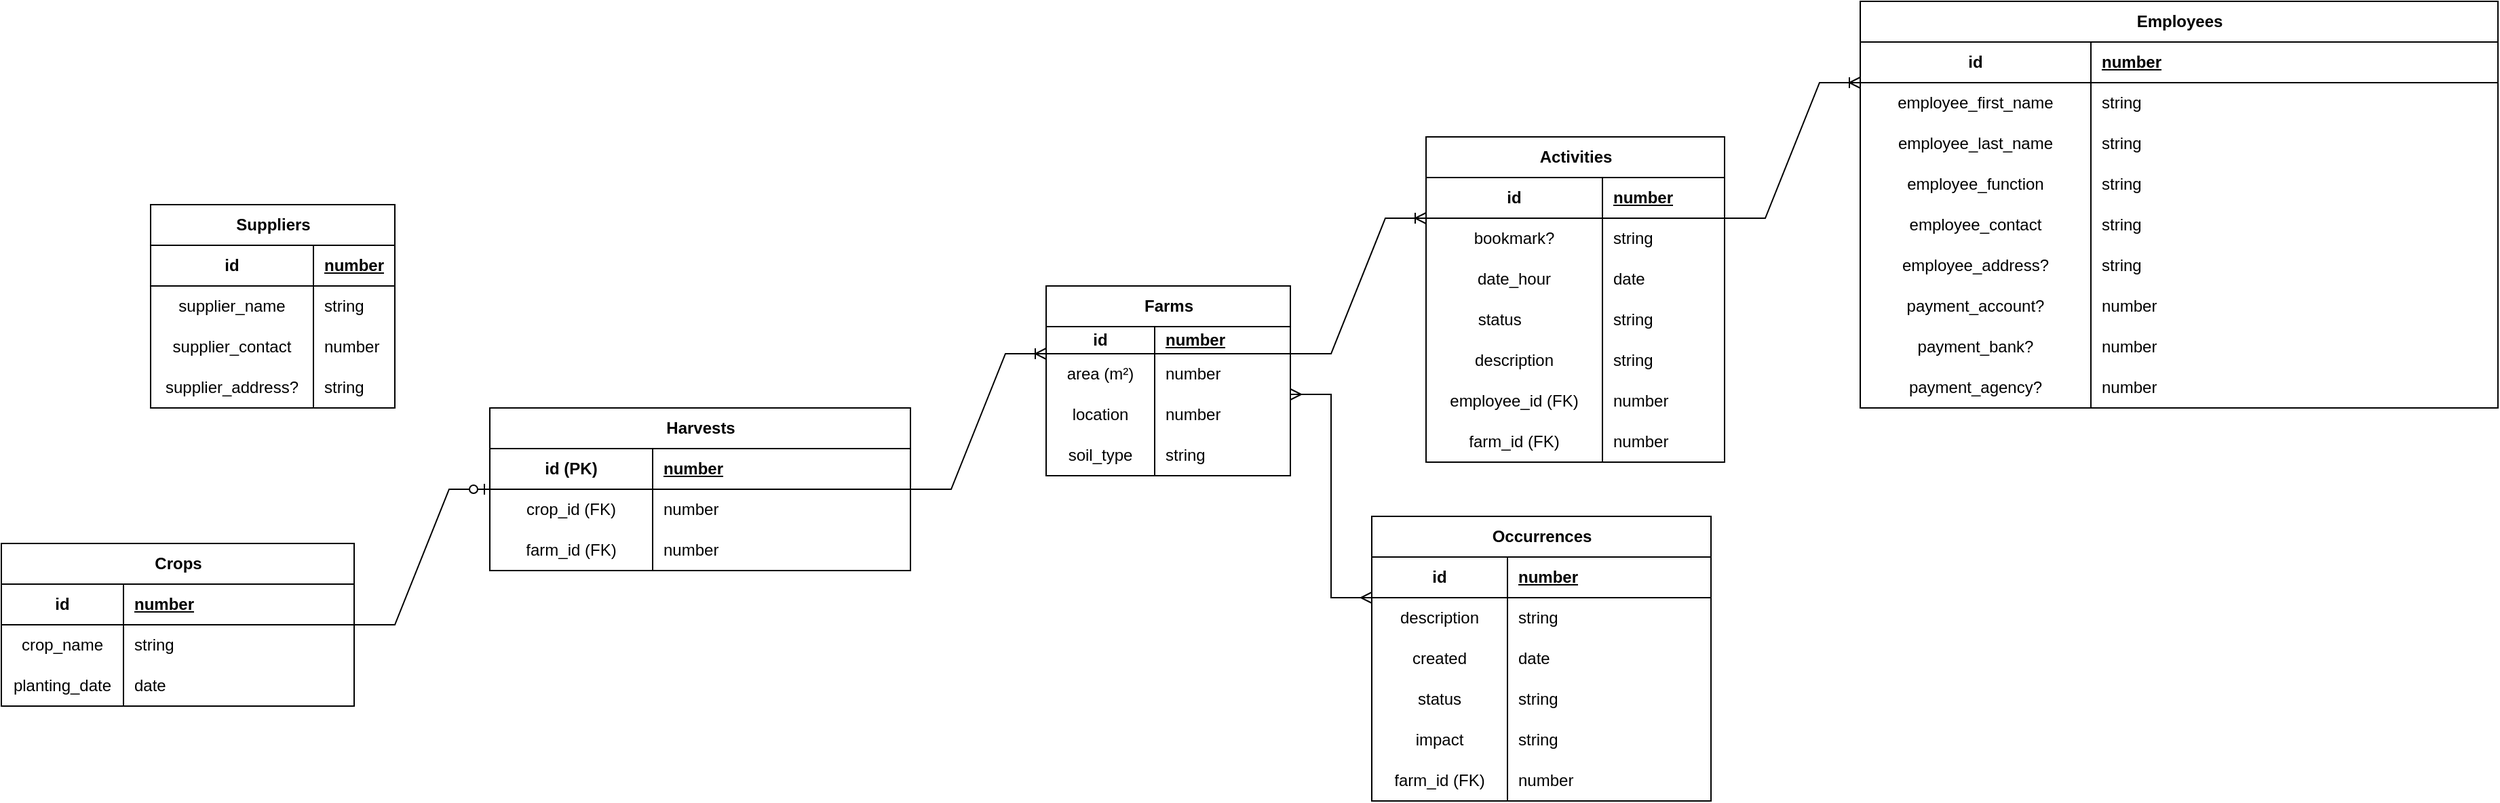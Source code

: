 <mxfile version="22.1.3" type="device">
  <diagram name="Página-1" id="NnXzGEDZSLZerfwVewJY">
    <mxGraphModel dx="1141" dy="2000" grid="1" gridSize="10" guides="1" tooltips="1" connect="1" arrows="1" fold="1" page="1" pageScale="1" pageWidth="827" pageHeight="1169" math="0" shadow="0">
      <root>
        <mxCell id="0" />
        <mxCell id="1" parent="0" />
        <mxCell id="rQo1NSwSAx1G1rKH54jC-1" value="Crops" style="shape=table;startSize=30;container=1;collapsible=1;childLayout=tableLayout;fixedRows=1;rowLines=0;fontStyle=1;align=center;resizeLast=1;html=1;" vertex="1" parent="1">
          <mxGeometry x="30" y="320" width="260" height="120" as="geometry" />
        </mxCell>
        <mxCell id="rQo1NSwSAx1G1rKH54jC-2" value="" style="shape=tableRow;horizontal=0;startSize=0;swimlaneHead=0;swimlaneBody=0;fillColor=none;collapsible=0;dropTarget=0;points=[[0,0.5],[1,0.5]];portConstraint=eastwest;top=0;left=0;right=0;bottom=1;" vertex="1" parent="rQo1NSwSAx1G1rKH54jC-1">
          <mxGeometry y="30" width="260" height="30" as="geometry" />
        </mxCell>
        <mxCell id="rQo1NSwSAx1G1rKH54jC-3" value="id" style="shape=partialRectangle;connectable=0;fillColor=none;top=0;left=0;bottom=0;right=0;fontStyle=1;overflow=hidden;whiteSpace=wrap;html=1;" vertex="1" parent="rQo1NSwSAx1G1rKH54jC-2">
          <mxGeometry width="90" height="30" as="geometry">
            <mxRectangle width="90" height="30" as="alternateBounds" />
          </mxGeometry>
        </mxCell>
        <mxCell id="rQo1NSwSAx1G1rKH54jC-4" value="number" style="shape=partialRectangle;connectable=0;fillColor=none;top=0;left=0;bottom=0;right=0;align=left;spacingLeft=6;fontStyle=5;overflow=hidden;whiteSpace=wrap;html=1;" vertex="1" parent="rQo1NSwSAx1G1rKH54jC-2">
          <mxGeometry x="90" width="170" height="30" as="geometry">
            <mxRectangle width="170" height="30" as="alternateBounds" />
          </mxGeometry>
        </mxCell>
        <mxCell id="rQo1NSwSAx1G1rKH54jC-5" value="" style="shape=tableRow;horizontal=0;startSize=0;swimlaneHead=0;swimlaneBody=0;fillColor=none;collapsible=0;dropTarget=0;points=[[0,0.5],[1,0.5]];portConstraint=eastwest;top=0;left=0;right=0;bottom=0;" vertex="1" parent="rQo1NSwSAx1G1rKH54jC-1">
          <mxGeometry y="60" width="260" height="30" as="geometry" />
        </mxCell>
        <mxCell id="rQo1NSwSAx1G1rKH54jC-6" value="crop_name" style="shape=partialRectangle;connectable=0;fillColor=none;top=0;left=0;bottom=0;right=0;editable=1;overflow=hidden;whiteSpace=wrap;html=1;" vertex="1" parent="rQo1NSwSAx1G1rKH54jC-5">
          <mxGeometry width="90" height="30" as="geometry">
            <mxRectangle width="90" height="30" as="alternateBounds" />
          </mxGeometry>
        </mxCell>
        <mxCell id="rQo1NSwSAx1G1rKH54jC-7" value="string" style="shape=partialRectangle;connectable=0;fillColor=none;top=0;left=0;bottom=0;right=0;align=left;spacingLeft=6;overflow=hidden;whiteSpace=wrap;html=1;" vertex="1" parent="rQo1NSwSAx1G1rKH54jC-5">
          <mxGeometry x="90" width="170" height="30" as="geometry">
            <mxRectangle width="170" height="30" as="alternateBounds" />
          </mxGeometry>
        </mxCell>
        <mxCell id="rQo1NSwSAx1G1rKH54jC-8" value="" style="shape=tableRow;horizontal=0;startSize=0;swimlaneHead=0;swimlaneBody=0;fillColor=none;collapsible=0;dropTarget=0;points=[[0,0.5],[1,0.5]];portConstraint=eastwest;top=0;left=0;right=0;bottom=0;" vertex="1" parent="rQo1NSwSAx1G1rKH54jC-1">
          <mxGeometry y="90" width="260" height="30" as="geometry" />
        </mxCell>
        <mxCell id="rQo1NSwSAx1G1rKH54jC-9" value="planting_date" style="shape=partialRectangle;connectable=0;fillColor=none;top=0;left=0;bottom=0;right=0;editable=1;overflow=hidden;whiteSpace=wrap;html=1;" vertex="1" parent="rQo1NSwSAx1G1rKH54jC-8">
          <mxGeometry width="90" height="30" as="geometry">
            <mxRectangle width="90" height="30" as="alternateBounds" />
          </mxGeometry>
        </mxCell>
        <mxCell id="rQo1NSwSAx1G1rKH54jC-10" value="date" style="shape=partialRectangle;connectable=0;fillColor=none;top=0;left=0;bottom=0;right=0;align=left;spacingLeft=6;overflow=hidden;whiteSpace=wrap;html=1;" vertex="1" parent="rQo1NSwSAx1G1rKH54jC-8">
          <mxGeometry x="90" width="170" height="30" as="geometry">
            <mxRectangle width="170" height="30" as="alternateBounds" />
          </mxGeometry>
        </mxCell>
        <mxCell id="rQo1NSwSAx1G1rKH54jC-30" value="Harvests" style="shape=table;startSize=30;container=1;collapsible=1;childLayout=tableLayout;fixedRows=1;rowLines=0;fontStyle=1;align=center;resizeLast=1;html=1;" vertex="1" parent="1">
          <mxGeometry x="390" y="220" width="310" height="120" as="geometry" />
        </mxCell>
        <mxCell id="rQo1NSwSAx1G1rKH54jC-31" value="" style="shape=tableRow;horizontal=0;startSize=0;swimlaneHead=0;swimlaneBody=0;fillColor=none;collapsible=0;dropTarget=0;points=[[0,0.5],[1,0.5]];portConstraint=eastwest;top=0;left=0;right=0;bottom=1;" vertex="1" parent="rQo1NSwSAx1G1rKH54jC-30">
          <mxGeometry y="30" width="310" height="30" as="geometry" />
        </mxCell>
        <mxCell id="rQo1NSwSAx1G1rKH54jC-32" value="id (PK)" style="shape=partialRectangle;connectable=0;fillColor=none;top=0;left=0;bottom=0;right=0;fontStyle=1;overflow=hidden;whiteSpace=wrap;html=1;" vertex="1" parent="rQo1NSwSAx1G1rKH54jC-31">
          <mxGeometry width="120" height="30" as="geometry">
            <mxRectangle width="120" height="30" as="alternateBounds" />
          </mxGeometry>
        </mxCell>
        <mxCell id="rQo1NSwSAx1G1rKH54jC-33" value="number" style="shape=partialRectangle;connectable=0;fillColor=none;top=0;left=0;bottom=0;right=0;align=left;spacingLeft=6;fontStyle=5;overflow=hidden;whiteSpace=wrap;html=1;" vertex="1" parent="rQo1NSwSAx1G1rKH54jC-31">
          <mxGeometry x="120" width="190" height="30" as="geometry">
            <mxRectangle width="190" height="30" as="alternateBounds" />
          </mxGeometry>
        </mxCell>
        <mxCell id="rQo1NSwSAx1G1rKH54jC-34" value="" style="shape=tableRow;horizontal=0;startSize=0;swimlaneHead=0;swimlaneBody=0;fillColor=none;collapsible=0;dropTarget=0;points=[[0,0.5],[1,0.5]];portConstraint=eastwest;top=0;left=0;right=0;bottom=0;" vertex="1" parent="rQo1NSwSAx1G1rKH54jC-30">
          <mxGeometry y="60" width="310" height="30" as="geometry" />
        </mxCell>
        <mxCell id="rQo1NSwSAx1G1rKH54jC-35" value="crop_id (FK)" style="shape=partialRectangle;connectable=0;fillColor=none;top=0;left=0;bottom=0;right=0;editable=1;overflow=hidden;whiteSpace=wrap;html=1;" vertex="1" parent="rQo1NSwSAx1G1rKH54jC-34">
          <mxGeometry width="120" height="30" as="geometry">
            <mxRectangle width="120" height="30" as="alternateBounds" />
          </mxGeometry>
        </mxCell>
        <mxCell id="rQo1NSwSAx1G1rKH54jC-36" value="number" style="shape=partialRectangle;connectable=0;fillColor=none;top=0;left=0;bottom=0;right=0;align=left;spacingLeft=6;overflow=hidden;whiteSpace=wrap;html=1;" vertex="1" parent="rQo1NSwSAx1G1rKH54jC-34">
          <mxGeometry x="120" width="190" height="30" as="geometry">
            <mxRectangle width="190" height="30" as="alternateBounds" />
          </mxGeometry>
        </mxCell>
        <mxCell id="rQo1NSwSAx1G1rKH54jC-37" value="" style="shape=tableRow;horizontal=0;startSize=0;swimlaneHead=0;swimlaneBody=0;fillColor=none;collapsible=0;dropTarget=0;points=[[0,0.5],[1,0.5]];portConstraint=eastwest;top=0;left=0;right=0;bottom=0;" vertex="1" parent="rQo1NSwSAx1G1rKH54jC-30">
          <mxGeometry y="90" width="310" height="30" as="geometry" />
        </mxCell>
        <mxCell id="rQo1NSwSAx1G1rKH54jC-38" value="farm_id (FK)" style="shape=partialRectangle;connectable=0;fillColor=none;top=0;left=0;bottom=0;right=0;editable=1;overflow=hidden;whiteSpace=wrap;html=1;" vertex="1" parent="rQo1NSwSAx1G1rKH54jC-37">
          <mxGeometry width="120" height="30" as="geometry">
            <mxRectangle width="120" height="30" as="alternateBounds" />
          </mxGeometry>
        </mxCell>
        <mxCell id="rQo1NSwSAx1G1rKH54jC-39" value="number" style="shape=partialRectangle;connectable=0;fillColor=none;top=0;left=0;bottom=0;right=0;align=left;spacingLeft=6;overflow=hidden;whiteSpace=wrap;html=1;" vertex="1" parent="rQo1NSwSAx1G1rKH54jC-37">
          <mxGeometry x="120" width="190" height="30" as="geometry">
            <mxRectangle width="190" height="30" as="alternateBounds" />
          </mxGeometry>
        </mxCell>
        <mxCell id="rQo1NSwSAx1G1rKH54jC-43" value="" style="edgeStyle=entityRelationEdgeStyle;fontSize=12;html=1;endArrow=ERzeroToOne;endFill=1;rounded=0;" edge="1" parent="1">
          <mxGeometry width="100" height="100" relative="1" as="geometry">
            <mxPoint x="290" y="380" as="sourcePoint" />
            <mxPoint x="390" y="280" as="targetPoint" />
            <Array as="points">
              <mxPoint x="400" y="320" />
              <mxPoint x="410" y="350" />
            </Array>
          </mxGeometry>
        </mxCell>
        <mxCell id="rQo1NSwSAx1G1rKH54jC-45" value="Suppliers" style="shape=table;startSize=30;container=1;collapsible=1;childLayout=tableLayout;fixedRows=1;rowLines=0;fontStyle=1;align=center;resizeLast=1;html=1;" vertex="1" parent="1">
          <mxGeometry x="140" y="70" width="180" height="150" as="geometry" />
        </mxCell>
        <mxCell id="rQo1NSwSAx1G1rKH54jC-46" value="" style="shape=tableRow;horizontal=0;startSize=0;swimlaneHead=0;swimlaneBody=0;fillColor=none;collapsible=0;dropTarget=0;points=[[0,0.5],[1,0.5]];portConstraint=eastwest;top=0;left=0;right=0;bottom=1;" vertex="1" parent="rQo1NSwSAx1G1rKH54jC-45">
          <mxGeometry y="30" width="180" height="30" as="geometry" />
        </mxCell>
        <mxCell id="rQo1NSwSAx1G1rKH54jC-47" value="id" style="shape=partialRectangle;connectable=0;fillColor=none;top=0;left=0;bottom=0;right=0;fontStyle=1;overflow=hidden;whiteSpace=wrap;html=1;" vertex="1" parent="rQo1NSwSAx1G1rKH54jC-46">
          <mxGeometry width="120" height="30" as="geometry">
            <mxRectangle width="120" height="30" as="alternateBounds" />
          </mxGeometry>
        </mxCell>
        <mxCell id="rQo1NSwSAx1G1rKH54jC-48" value="number" style="shape=partialRectangle;connectable=0;fillColor=none;top=0;left=0;bottom=0;right=0;align=left;spacingLeft=6;fontStyle=5;overflow=hidden;whiteSpace=wrap;html=1;" vertex="1" parent="rQo1NSwSAx1G1rKH54jC-46">
          <mxGeometry x="120" width="60" height="30" as="geometry">
            <mxRectangle width="60" height="30" as="alternateBounds" />
          </mxGeometry>
        </mxCell>
        <mxCell id="rQo1NSwSAx1G1rKH54jC-49" value="" style="shape=tableRow;horizontal=0;startSize=0;swimlaneHead=0;swimlaneBody=0;fillColor=none;collapsible=0;dropTarget=0;points=[[0,0.5],[1,0.5]];portConstraint=eastwest;top=0;left=0;right=0;bottom=0;" vertex="1" parent="rQo1NSwSAx1G1rKH54jC-45">
          <mxGeometry y="60" width="180" height="30" as="geometry" />
        </mxCell>
        <mxCell id="rQo1NSwSAx1G1rKH54jC-50" value="supplier_name" style="shape=partialRectangle;connectable=0;fillColor=none;top=0;left=0;bottom=0;right=0;editable=1;overflow=hidden;whiteSpace=wrap;html=1;" vertex="1" parent="rQo1NSwSAx1G1rKH54jC-49">
          <mxGeometry width="120" height="30" as="geometry">
            <mxRectangle width="120" height="30" as="alternateBounds" />
          </mxGeometry>
        </mxCell>
        <mxCell id="rQo1NSwSAx1G1rKH54jC-51" value="string" style="shape=partialRectangle;connectable=0;fillColor=none;top=0;left=0;bottom=0;right=0;align=left;spacingLeft=6;overflow=hidden;whiteSpace=wrap;html=1;" vertex="1" parent="rQo1NSwSAx1G1rKH54jC-49">
          <mxGeometry x="120" width="60" height="30" as="geometry">
            <mxRectangle width="60" height="30" as="alternateBounds" />
          </mxGeometry>
        </mxCell>
        <mxCell id="rQo1NSwSAx1G1rKH54jC-52" value="" style="shape=tableRow;horizontal=0;startSize=0;swimlaneHead=0;swimlaneBody=0;fillColor=none;collapsible=0;dropTarget=0;points=[[0,0.5],[1,0.5]];portConstraint=eastwest;top=0;left=0;right=0;bottom=0;" vertex="1" parent="rQo1NSwSAx1G1rKH54jC-45">
          <mxGeometry y="90" width="180" height="30" as="geometry" />
        </mxCell>
        <mxCell id="rQo1NSwSAx1G1rKH54jC-53" value="supplier_contact" style="shape=partialRectangle;connectable=0;fillColor=none;top=0;left=0;bottom=0;right=0;editable=1;overflow=hidden;whiteSpace=wrap;html=1;" vertex="1" parent="rQo1NSwSAx1G1rKH54jC-52">
          <mxGeometry width="120" height="30" as="geometry">
            <mxRectangle width="120" height="30" as="alternateBounds" />
          </mxGeometry>
        </mxCell>
        <mxCell id="rQo1NSwSAx1G1rKH54jC-54" value="number" style="shape=partialRectangle;connectable=0;fillColor=none;top=0;left=0;bottom=0;right=0;align=left;spacingLeft=6;overflow=hidden;whiteSpace=wrap;html=1;" vertex="1" parent="rQo1NSwSAx1G1rKH54jC-52">
          <mxGeometry x="120" width="60" height="30" as="geometry">
            <mxRectangle width="60" height="30" as="alternateBounds" />
          </mxGeometry>
        </mxCell>
        <mxCell id="rQo1NSwSAx1G1rKH54jC-55" value="" style="shape=tableRow;horizontal=0;startSize=0;swimlaneHead=0;swimlaneBody=0;fillColor=none;collapsible=0;dropTarget=0;points=[[0,0.5],[1,0.5]];portConstraint=eastwest;top=0;left=0;right=0;bottom=0;" vertex="1" parent="rQo1NSwSAx1G1rKH54jC-45">
          <mxGeometry y="120" width="180" height="30" as="geometry" />
        </mxCell>
        <mxCell id="rQo1NSwSAx1G1rKH54jC-56" value="supplier_address?" style="shape=partialRectangle;connectable=0;fillColor=none;top=0;left=0;bottom=0;right=0;editable=1;overflow=hidden;whiteSpace=wrap;html=1;" vertex="1" parent="rQo1NSwSAx1G1rKH54jC-55">
          <mxGeometry width="120" height="30" as="geometry">
            <mxRectangle width="120" height="30" as="alternateBounds" />
          </mxGeometry>
        </mxCell>
        <mxCell id="rQo1NSwSAx1G1rKH54jC-57" value="string" style="shape=partialRectangle;connectable=0;fillColor=none;top=0;left=0;bottom=0;right=0;align=left;spacingLeft=6;overflow=hidden;whiteSpace=wrap;html=1;" vertex="1" parent="rQo1NSwSAx1G1rKH54jC-55">
          <mxGeometry x="120" width="60" height="30" as="geometry">
            <mxRectangle width="60" height="30" as="alternateBounds" />
          </mxGeometry>
        </mxCell>
        <mxCell id="rQo1NSwSAx1G1rKH54jC-58" value="Farms" style="shape=table;startSize=30;container=1;collapsible=1;childLayout=tableLayout;fixedRows=1;rowLines=0;fontStyle=1;align=center;resizeLast=1;html=1;" vertex="1" parent="1">
          <mxGeometry x="800" y="130" width="180" height="140" as="geometry" />
        </mxCell>
        <mxCell id="rQo1NSwSAx1G1rKH54jC-59" value="" style="shape=tableRow;horizontal=0;startSize=0;swimlaneHead=0;swimlaneBody=0;fillColor=none;collapsible=0;dropTarget=0;points=[[0,0.5],[1,0.5]];portConstraint=eastwest;top=0;left=0;right=0;bottom=1;" vertex="1" parent="rQo1NSwSAx1G1rKH54jC-58">
          <mxGeometry y="30" width="180" height="20" as="geometry" />
        </mxCell>
        <mxCell id="rQo1NSwSAx1G1rKH54jC-60" value="id" style="shape=partialRectangle;connectable=0;fillColor=none;top=0;left=0;bottom=0;right=0;fontStyle=1;overflow=hidden;whiteSpace=wrap;html=1;" vertex="1" parent="rQo1NSwSAx1G1rKH54jC-59">
          <mxGeometry width="80" height="20" as="geometry">
            <mxRectangle width="80" height="20" as="alternateBounds" />
          </mxGeometry>
        </mxCell>
        <mxCell id="rQo1NSwSAx1G1rKH54jC-61" value="number" style="shape=partialRectangle;connectable=0;fillColor=none;top=0;left=0;bottom=0;right=0;align=left;spacingLeft=6;fontStyle=5;overflow=hidden;whiteSpace=wrap;html=1;" vertex="1" parent="rQo1NSwSAx1G1rKH54jC-59">
          <mxGeometry x="80" width="100" height="20" as="geometry">
            <mxRectangle width="100" height="20" as="alternateBounds" />
          </mxGeometry>
        </mxCell>
        <mxCell id="rQo1NSwSAx1G1rKH54jC-62" value="" style="shape=tableRow;horizontal=0;startSize=0;swimlaneHead=0;swimlaneBody=0;fillColor=none;collapsible=0;dropTarget=0;points=[[0,0.5],[1,0.5]];portConstraint=eastwest;top=0;left=0;right=0;bottom=0;" vertex="1" parent="rQo1NSwSAx1G1rKH54jC-58">
          <mxGeometry y="50" width="180" height="30" as="geometry" />
        </mxCell>
        <mxCell id="rQo1NSwSAx1G1rKH54jC-63" value="area (m²)" style="shape=partialRectangle;connectable=0;fillColor=none;top=0;left=0;bottom=0;right=0;editable=1;overflow=hidden;whiteSpace=wrap;html=1;" vertex="1" parent="rQo1NSwSAx1G1rKH54jC-62">
          <mxGeometry width="80" height="30" as="geometry">
            <mxRectangle width="80" height="30" as="alternateBounds" />
          </mxGeometry>
        </mxCell>
        <mxCell id="rQo1NSwSAx1G1rKH54jC-64" value="number" style="shape=partialRectangle;connectable=0;fillColor=none;top=0;left=0;bottom=0;right=0;align=left;spacingLeft=6;overflow=hidden;whiteSpace=wrap;html=1;" vertex="1" parent="rQo1NSwSAx1G1rKH54jC-62">
          <mxGeometry x="80" width="100" height="30" as="geometry">
            <mxRectangle width="100" height="30" as="alternateBounds" />
          </mxGeometry>
        </mxCell>
        <mxCell id="rQo1NSwSAx1G1rKH54jC-65" value="" style="shape=tableRow;horizontal=0;startSize=0;swimlaneHead=0;swimlaneBody=0;fillColor=none;collapsible=0;dropTarget=0;points=[[0,0.5],[1,0.5]];portConstraint=eastwest;top=0;left=0;right=0;bottom=0;" vertex="1" parent="rQo1NSwSAx1G1rKH54jC-58">
          <mxGeometry y="80" width="180" height="30" as="geometry" />
        </mxCell>
        <mxCell id="rQo1NSwSAx1G1rKH54jC-66" value="location" style="shape=partialRectangle;connectable=0;fillColor=none;top=0;left=0;bottom=0;right=0;editable=1;overflow=hidden;whiteSpace=wrap;html=1;" vertex="1" parent="rQo1NSwSAx1G1rKH54jC-65">
          <mxGeometry width="80" height="30" as="geometry">
            <mxRectangle width="80" height="30" as="alternateBounds" />
          </mxGeometry>
        </mxCell>
        <mxCell id="rQo1NSwSAx1G1rKH54jC-67" value="number" style="shape=partialRectangle;connectable=0;fillColor=none;top=0;left=0;bottom=0;right=0;align=left;spacingLeft=6;overflow=hidden;whiteSpace=wrap;html=1;" vertex="1" parent="rQo1NSwSAx1G1rKH54jC-65">
          <mxGeometry x="80" width="100" height="30" as="geometry">
            <mxRectangle width="100" height="30" as="alternateBounds" />
          </mxGeometry>
        </mxCell>
        <mxCell id="rQo1NSwSAx1G1rKH54jC-68" value="" style="shape=tableRow;horizontal=0;startSize=0;swimlaneHead=0;swimlaneBody=0;fillColor=none;collapsible=0;dropTarget=0;points=[[0,0.5],[1,0.5]];portConstraint=eastwest;top=0;left=0;right=0;bottom=0;" vertex="1" parent="rQo1NSwSAx1G1rKH54jC-58">
          <mxGeometry y="110" width="180" height="30" as="geometry" />
        </mxCell>
        <mxCell id="rQo1NSwSAx1G1rKH54jC-69" value="soil_type" style="shape=partialRectangle;connectable=0;fillColor=none;top=0;left=0;bottom=0;right=0;editable=1;overflow=hidden;whiteSpace=wrap;html=1;" vertex="1" parent="rQo1NSwSAx1G1rKH54jC-68">
          <mxGeometry width="80" height="30" as="geometry">
            <mxRectangle width="80" height="30" as="alternateBounds" />
          </mxGeometry>
        </mxCell>
        <mxCell id="rQo1NSwSAx1G1rKH54jC-70" value="string" style="shape=partialRectangle;connectable=0;fillColor=none;top=0;left=0;bottom=0;right=0;align=left;spacingLeft=6;overflow=hidden;whiteSpace=wrap;html=1;" vertex="1" parent="rQo1NSwSAx1G1rKH54jC-68">
          <mxGeometry x="80" width="100" height="30" as="geometry">
            <mxRectangle width="100" height="30" as="alternateBounds" />
          </mxGeometry>
        </mxCell>
        <mxCell id="rQo1NSwSAx1G1rKH54jC-71" value="" style="edgeStyle=entityRelationEdgeStyle;fontSize=12;html=1;endArrow=ERoneToMany;rounded=0;" edge="1" parent="1">
          <mxGeometry width="100" height="100" relative="1" as="geometry">
            <mxPoint x="700" y="280" as="sourcePoint" />
            <mxPoint x="800" y="180" as="targetPoint" />
          </mxGeometry>
        </mxCell>
        <mxCell id="rQo1NSwSAx1G1rKH54jC-72" value="Activities" style="shape=table;startSize=30;container=1;collapsible=1;childLayout=tableLayout;fixedRows=1;rowLines=0;fontStyle=1;align=center;resizeLast=1;html=1;" vertex="1" parent="1">
          <mxGeometry x="1080" y="20" width="220" height="240" as="geometry" />
        </mxCell>
        <mxCell id="rQo1NSwSAx1G1rKH54jC-73" value="" style="shape=tableRow;horizontal=0;startSize=0;swimlaneHead=0;swimlaneBody=0;fillColor=none;collapsible=0;dropTarget=0;points=[[0,0.5],[1,0.5]];portConstraint=eastwest;top=0;left=0;right=0;bottom=1;" vertex="1" parent="rQo1NSwSAx1G1rKH54jC-72">
          <mxGeometry y="30" width="220" height="30" as="geometry" />
        </mxCell>
        <mxCell id="rQo1NSwSAx1G1rKH54jC-74" value="id" style="shape=partialRectangle;connectable=0;fillColor=none;top=0;left=0;bottom=0;right=0;fontStyle=1;overflow=hidden;whiteSpace=wrap;html=1;" vertex="1" parent="rQo1NSwSAx1G1rKH54jC-73">
          <mxGeometry width="130" height="30" as="geometry">
            <mxRectangle width="130" height="30" as="alternateBounds" />
          </mxGeometry>
        </mxCell>
        <mxCell id="rQo1NSwSAx1G1rKH54jC-75" value="number" style="shape=partialRectangle;connectable=0;fillColor=none;top=0;left=0;bottom=0;right=0;align=left;spacingLeft=6;fontStyle=5;overflow=hidden;whiteSpace=wrap;html=1;" vertex="1" parent="rQo1NSwSAx1G1rKH54jC-73">
          <mxGeometry x="130" width="90" height="30" as="geometry">
            <mxRectangle width="90" height="30" as="alternateBounds" />
          </mxGeometry>
        </mxCell>
        <mxCell id="rQo1NSwSAx1G1rKH54jC-76" value="" style="shape=tableRow;horizontal=0;startSize=0;swimlaneHead=0;swimlaneBody=0;fillColor=none;collapsible=0;dropTarget=0;points=[[0,0.5],[1,0.5]];portConstraint=eastwest;top=0;left=0;right=0;bottom=0;" vertex="1" parent="rQo1NSwSAx1G1rKH54jC-72">
          <mxGeometry y="60" width="220" height="30" as="geometry" />
        </mxCell>
        <mxCell id="rQo1NSwSAx1G1rKH54jC-77" value="bookmark?" style="shape=partialRectangle;connectable=0;fillColor=none;top=0;left=0;bottom=0;right=0;editable=1;overflow=hidden;whiteSpace=wrap;html=1;" vertex="1" parent="rQo1NSwSAx1G1rKH54jC-76">
          <mxGeometry width="130" height="30" as="geometry">
            <mxRectangle width="130" height="30" as="alternateBounds" />
          </mxGeometry>
        </mxCell>
        <mxCell id="rQo1NSwSAx1G1rKH54jC-78" value="string" style="shape=partialRectangle;connectable=0;fillColor=none;top=0;left=0;bottom=0;right=0;align=left;spacingLeft=6;overflow=hidden;whiteSpace=wrap;html=1;" vertex="1" parent="rQo1NSwSAx1G1rKH54jC-76">
          <mxGeometry x="130" width="90" height="30" as="geometry">
            <mxRectangle width="90" height="30" as="alternateBounds" />
          </mxGeometry>
        </mxCell>
        <mxCell id="rQo1NSwSAx1G1rKH54jC-79" value="" style="shape=tableRow;horizontal=0;startSize=0;swimlaneHead=0;swimlaneBody=0;fillColor=none;collapsible=0;dropTarget=0;points=[[0,0.5],[1,0.5]];portConstraint=eastwest;top=0;left=0;right=0;bottom=0;" vertex="1" parent="rQo1NSwSAx1G1rKH54jC-72">
          <mxGeometry y="90" width="220" height="30" as="geometry" />
        </mxCell>
        <mxCell id="rQo1NSwSAx1G1rKH54jC-80" value="date_hour" style="shape=partialRectangle;connectable=0;fillColor=none;top=0;left=0;bottom=0;right=0;editable=1;overflow=hidden;whiteSpace=wrap;html=1;" vertex="1" parent="rQo1NSwSAx1G1rKH54jC-79">
          <mxGeometry width="130" height="30" as="geometry">
            <mxRectangle width="130" height="30" as="alternateBounds" />
          </mxGeometry>
        </mxCell>
        <mxCell id="rQo1NSwSAx1G1rKH54jC-81" value="date" style="shape=partialRectangle;connectable=0;fillColor=none;top=0;left=0;bottom=0;right=0;align=left;spacingLeft=6;overflow=hidden;whiteSpace=wrap;html=1;" vertex="1" parent="rQo1NSwSAx1G1rKH54jC-79">
          <mxGeometry x="130" width="90" height="30" as="geometry">
            <mxRectangle width="90" height="30" as="alternateBounds" />
          </mxGeometry>
        </mxCell>
        <mxCell id="rQo1NSwSAx1G1rKH54jC-82" value="" style="shape=tableRow;horizontal=0;startSize=0;swimlaneHead=0;swimlaneBody=0;fillColor=none;collapsible=0;dropTarget=0;points=[[0,0.5],[1,0.5]];portConstraint=eastwest;top=0;left=0;right=0;bottom=0;" vertex="1" parent="rQo1NSwSAx1G1rKH54jC-72">
          <mxGeometry y="120" width="220" height="30" as="geometry" />
        </mxCell>
        <mxCell id="rQo1NSwSAx1G1rKH54jC-83" value="status&lt;span style=&quot;white-space: pre;&quot;&gt;&#x9;&lt;/span&gt;" style="shape=partialRectangle;connectable=0;fillColor=none;top=0;left=0;bottom=0;right=0;editable=1;overflow=hidden;whiteSpace=wrap;html=1;" vertex="1" parent="rQo1NSwSAx1G1rKH54jC-82">
          <mxGeometry width="130" height="30" as="geometry">
            <mxRectangle width="130" height="30" as="alternateBounds" />
          </mxGeometry>
        </mxCell>
        <mxCell id="rQo1NSwSAx1G1rKH54jC-84" value="string" style="shape=partialRectangle;connectable=0;fillColor=none;top=0;left=0;bottom=0;right=0;align=left;spacingLeft=6;overflow=hidden;whiteSpace=wrap;html=1;" vertex="1" parent="rQo1NSwSAx1G1rKH54jC-82">
          <mxGeometry x="130" width="90" height="30" as="geometry">
            <mxRectangle width="90" height="30" as="alternateBounds" />
          </mxGeometry>
        </mxCell>
        <mxCell id="rQo1NSwSAx1G1rKH54jC-85" style="shape=tableRow;horizontal=0;startSize=0;swimlaneHead=0;swimlaneBody=0;fillColor=none;collapsible=0;dropTarget=0;points=[[0,0.5],[1,0.5]];portConstraint=eastwest;top=0;left=0;right=0;bottom=0;" vertex="1" parent="rQo1NSwSAx1G1rKH54jC-72">
          <mxGeometry y="150" width="220" height="30" as="geometry" />
        </mxCell>
        <mxCell id="rQo1NSwSAx1G1rKH54jC-86" value="description" style="shape=partialRectangle;connectable=0;fillColor=none;top=0;left=0;bottom=0;right=0;editable=1;overflow=hidden;whiteSpace=wrap;html=1;" vertex="1" parent="rQo1NSwSAx1G1rKH54jC-85">
          <mxGeometry width="130" height="30" as="geometry">
            <mxRectangle width="130" height="30" as="alternateBounds" />
          </mxGeometry>
        </mxCell>
        <mxCell id="rQo1NSwSAx1G1rKH54jC-87" value="string" style="shape=partialRectangle;connectable=0;fillColor=none;top=0;left=0;bottom=0;right=0;align=left;spacingLeft=6;overflow=hidden;whiteSpace=wrap;html=1;" vertex="1" parent="rQo1NSwSAx1G1rKH54jC-85">
          <mxGeometry x="130" width="90" height="30" as="geometry">
            <mxRectangle width="90" height="30" as="alternateBounds" />
          </mxGeometry>
        </mxCell>
        <mxCell id="rQo1NSwSAx1G1rKH54jC-88" style="shape=tableRow;horizontal=0;startSize=0;swimlaneHead=0;swimlaneBody=0;fillColor=none;collapsible=0;dropTarget=0;points=[[0,0.5],[1,0.5]];portConstraint=eastwest;top=0;left=0;right=0;bottom=0;" vertex="1" parent="rQo1NSwSAx1G1rKH54jC-72">
          <mxGeometry y="180" width="220" height="30" as="geometry" />
        </mxCell>
        <mxCell id="rQo1NSwSAx1G1rKH54jC-89" value="employee_id (FK)" style="shape=partialRectangle;connectable=0;fillColor=none;top=0;left=0;bottom=0;right=0;editable=1;overflow=hidden;whiteSpace=wrap;html=1;" vertex="1" parent="rQo1NSwSAx1G1rKH54jC-88">
          <mxGeometry width="130" height="30" as="geometry">
            <mxRectangle width="130" height="30" as="alternateBounds" />
          </mxGeometry>
        </mxCell>
        <mxCell id="rQo1NSwSAx1G1rKH54jC-90" value="number" style="shape=partialRectangle;connectable=0;fillColor=none;top=0;left=0;bottom=0;right=0;align=left;spacingLeft=6;overflow=hidden;whiteSpace=wrap;html=1;" vertex="1" parent="rQo1NSwSAx1G1rKH54jC-88">
          <mxGeometry x="130" width="90" height="30" as="geometry">
            <mxRectangle width="90" height="30" as="alternateBounds" />
          </mxGeometry>
        </mxCell>
        <mxCell id="rQo1NSwSAx1G1rKH54jC-91" style="shape=tableRow;horizontal=0;startSize=0;swimlaneHead=0;swimlaneBody=0;fillColor=none;collapsible=0;dropTarget=0;points=[[0,0.5],[1,0.5]];portConstraint=eastwest;top=0;left=0;right=0;bottom=0;" vertex="1" parent="rQo1NSwSAx1G1rKH54jC-72">
          <mxGeometry y="210" width="220" height="30" as="geometry" />
        </mxCell>
        <mxCell id="rQo1NSwSAx1G1rKH54jC-92" value="farm_id (FK)" style="shape=partialRectangle;connectable=0;fillColor=none;top=0;left=0;bottom=0;right=0;editable=1;overflow=hidden;whiteSpace=wrap;html=1;" vertex="1" parent="rQo1NSwSAx1G1rKH54jC-91">
          <mxGeometry width="130" height="30" as="geometry">
            <mxRectangle width="130" height="30" as="alternateBounds" />
          </mxGeometry>
        </mxCell>
        <mxCell id="rQo1NSwSAx1G1rKH54jC-93" value="number" style="shape=partialRectangle;connectable=0;fillColor=none;top=0;left=0;bottom=0;right=0;align=left;spacingLeft=6;overflow=hidden;whiteSpace=wrap;html=1;" vertex="1" parent="rQo1NSwSAx1G1rKH54jC-91">
          <mxGeometry x="130" width="90" height="30" as="geometry">
            <mxRectangle width="90" height="30" as="alternateBounds" />
          </mxGeometry>
        </mxCell>
        <mxCell id="rQo1NSwSAx1G1rKH54jC-94" value="" style="edgeStyle=entityRelationEdgeStyle;fontSize=12;html=1;endArrow=ERoneToMany;rounded=0;" edge="1" parent="1">
          <mxGeometry width="100" height="100" relative="1" as="geometry">
            <mxPoint x="980" y="180" as="sourcePoint" />
            <mxPoint x="1080" y="80" as="targetPoint" />
          </mxGeometry>
        </mxCell>
        <mxCell id="rQo1NSwSAx1G1rKH54jC-95" value="Employees" style="shape=table;startSize=30;container=1;collapsible=1;childLayout=tableLayout;fixedRows=1;rowLines=0;fontStyle=1;align=center;resizeLast=1;html=1;" vertex="1" parent="1">
          <mxGeometry x="1400" y="-80" width="470" height="300" as="geometry" />
        </mxCell>
        <mxCell id="rQo1NSwSAx1G1rKH54jC-96" value="" style="shape=tableRow;horizontal=0;startSize=0;swimlaneHead=0;swimlaneBody=0;fillColor=none;collapsible=0;dropTarget=0;points=[[0,0.5],[1,0.5]];portConstraint=eastwest;top=0;left=0;right=0;bottom=1;" vertex="1" parent="rQo1NSwSAx1G1rKH54jC-95">
          <mxGeometry y="30" width="470" height="30" as="geometry" />
        </mxCell>
        <mxCell id="rQo1NSwSAx1G1rKH54jC-97" value="id" style="shape=partialRectangle;connectable=0;fillColor=none;top=0;left=0;bottom=0;right=0;fontStyle=1;overflow=hidden;whiteSpace=wrap;html=1;" vertex="1" parent="rQo1NSwSAx1G1rKH54jC-96">
          <mxGeometry width="170" height="30" as="geometry">
            <mxRectangle width="170" height="30" as="alternateBounds" />
          </mxGeometry>
        </mxCell>
        <mxCell id="rQo1NSwSAx1G1rKH54jC-98" value="number" style="shape=partialRectangle;connectable=0;fillColor=none;top=0;left=0;bottom=0;right=0;align=left;spacingLeft=6;fontStyle=5;overflow=hidden;whiteSpace=wrap;html=1;" vertex="1" parent="rQo1NSwSAx1G1rKH54jC-96">
          <mxGeometry x="170" width="300" height="30" as="geometry">
            <mxRectangle width="300" height="30" as="alternateBounds" />
          </mxGeometry>
        </mxCell>
        <mxCell id="rQo1NSwSAx1G1rKH54jC-99" value="" style="shape=tableRow;horizontal=0;startSize=0;swimlaneHead=0;swimlaneBody=0;fillColor=none;collapsible=0;dropTarget=0;points=[[0,0.5],[1,0.5]];portConstraint=eastwest;top=0;left=0;right=0;bottom=0;" vertex="1" parent="rQo1NSwSAx1G1rKH54jC-95">
          <mxGeometry y="60" width="470" height="30" as="geometry" />
        </mxCell>
        <mxCell id="rQo1NSwSAx1G1rKH54jC-100" value="employee_first_name" style="shape=partialRectangle;connectable=0;fillColor=none;top=0;left=0;bottom=0;right=0;editable=1;overflow=hidden;whiteSpace=wrap;html=1;" vertex="1" parent="rQo1NSwSAx1G1rKH54jC-99">
          <mxGeometry width="170" height="30" as="geometry">
            <mxRectangle width="170" height="30" as="alternateBounds" />
          </mxGeometry>
        </mxCell>
        <mxCell id="rQo1NSwSAx1G1rKH54jC-101" value="string" style="shape=partialRectangle;connectable=0;fillColor=none;top=0;left=0;bottom=0;right=0;align=left;spacingLeft=6;overflow=hidden;whiteSpace=wrap;html=1;" vertex="1" parent="rQo1NSwSAx1G1rKH54jC-99">
          <mxGeometry x="170" width="300" height="30" as="geometry">
            <mxRectangle width="300" height="30" as="alternateBounds" />
          </mxGeometry>
        </mxCell>
        <mxCell id="rQo1NSwSAx1G1rKH54jC-120" style="shape=tableRow;horizontal=0;startSize=0;swimlaneHead=0;swimlaneBody=0;fillColor=none;collapsible=0;dropTarget=0;points=[[0,0.5],[1,0.5]];portConstraint=eastwest;top=0;left=0;right=0;bottom=0;" vertex="1" parent="rQo1NSwSAx1G1rKH54jC-95">
          <mxGeometry y="90" width="470" height="30" as="geometry" />
        </mxCell>
        <mxCell id="rQo1NSwSAx1G1rKH54jC-121" value="employee_last_name" style="shape=partialRectangle;connectable=0;fillColor=none;top=0;left=0;bottom=0;right=0;editable=1;overflow=hidden;whiteSpace=wrap;html=1;" vertex="1" parent="rQo1NSwSAx1G1rKH54jC-120">
          <mxGeometry width="170" height="30" as="geometry">
            <mxRectangle width="170" height="30" as="alternateBounds" />
          </mxGeometry>
        </mxCell>
        <mxCell id="rQo1NSwSAx1G1rKH54jC-122" value="string" style="shape=partialRectangle;connectable=0;fillColor=none;top=0;left=0;bottom=0;right=0;align=left;spacingLeft=6;overflow=hidden;whiteSpace=wrap;html=1;" vertex="1" parent="rQo1NSwSAx1G1rKH54jC-120">
          <mxGeometry x="170" width="300" height="30" as="geometry">
            <mxRectangle width="300" height="30" as="alternateBounds" />
          </mxGeometry>
        </mxCell>
        <mxCell id="rQo1NSwSAx1G1rKH54jC-102" value="" style="shape=tableRow;horizontal=0;startSize=0;swimlaneHead=0;swimlaneBody=0;fillColor=none;collapsible=0;dropTarget=0;points=[[0,0.5],[1,0.5]];portConstraint=eastwest;top=0;left=0;right=0;bottom=0;" vertex="1" parent="rQo1NSwSAx1G1rKH54jC-95">
          <mxGeometry y="120" width="470" height="30" as="geometry" />
        </mxCell>
        <mxCell id="rQo1NSwSAx1G1rKH54jC-103" value="employee_function" style="shape=partialRectangle;connectable=0;fillColor=none;top=0;left=0;bottom=0;right=0;editable=1;overflow=hidden;whiteSpace=wrap;html=1;" vertex="1" parent="rQo1NSwSAx1G1rKH54jC-102">
          <mxGeometry width="170" height="30" as="geometry">
            <mxRectangle width="170" height="30" as="alternateBounds" />
          </mxGeometry>
        </mxCell>
        <mxCell id="rQo1NSwSAx1G1rKH54jC-104" value="string" style="shape=partialRectangle;connectable=0;fillColor=none;top=0;left=0;bottom=0;right=0;align=left;spacingLeft=6;overflow=hidden;whiteSpace=wrap;html=1;" vertex="1" parent="rQo1NSwSAx1G1rKH54jC-102">
          <mxGeometry x="170" width="300" height="30" as="geometry">
            <mxRectangle width="300" height="30" as="alternateBounds" />
          </mxGeometry>
        </mxCell>
        <mxCell id="rQo1NSwSAx1G1rKH54jC-105" value="" style="shape=tableRow;horizontal=0;startSize=0;swimlaneHead=0;swimlaneBody=0;fillColor=none;collapsible=0;dropTarget=0;points=[[0,0.5],[1,0.5]];portConstraint=eastwest;top=0;left=0;right=0;bottom=0;" vertex="1" parent="rQo1NSwSAx1G1rKH54jC-95">
          <mxGeometry y="150" width="470" height="30" as="geometry" />
        </mxCell>
        <mxCell id="rQo1NSwSAx1G1rKH54jC-106" value="employee_contact" style="shape=partialRectangle;connectable=0;fillColor=none;top=0;left=0;bottom=0;right=0;editable=1;overflow=hidden;whiteSpace=wrap;html=1;" vertex="1" parent="rQo1NSwSAx1G1rKH54jC-105">
          <mxGeometry width="170" height="30" as="geometry">
            <mxRectangle width="170" height="30" as="alternateBounds" />
          </mxGeometry>
        </mxCell>
        <mxCell id="rQo1NSwSAx1G1rKH54jC-107" value="string" style="shape=partialRectangle;connectable=0;fillColor=none;top=0;left=0;bottom=0;right=0;align=left;spacingLeft=6;overflow=hidden;whiteSpace=wrap;html=1;" vertex="1" parent="rQo1NSwSAx1G1rKH54jC-105">
          <mxGeometry x="170" width="300" height="30" as="geometry">
            <mxRectangle width="300" height="30" as="alternateBounds" />
          </mxGeometry>
        </mxCell>
        <mxCell id="rQo1NSwSAx1G1rKH54jC-108" style="shape=tableRow;horizontal=0;startSize=0;swimlaneHead=0;swimlaneBody=0;fillColor=none;collapsible=0;dropTarget=0;points=[[0,0.5],[1,0.5]];portConstraint=eastwest;top=0;left=0;right=0;bottom=0;" vertex="1" parent="rQo1NSwSAx1G1rKH54jC-95">
          <mxGeometry y="180" width="470" height="30" as="geometry" />
        </mxCell>
        <mxCell id="rQo1NSwSAx1G1rKH54jC-109" value="employee_address?" style="shape=partialRectangle;connectable=0;fillColor=none;top=0;left=0;bottom=0;right=0;editable=1;overflow=hidden;whiteSpace=wrap;html=1;" vertex="1" parent="rQo1NSwSAx1G1rKH54jC-108">
          <mxGeometry width="170" height="30" as="geometry">
            <mxRectangle width="170" height="30" as="alternateBounds" />
          </mxGeometry>
        </mxCell>
        <mxCell id="rQo1NSwSAx1G1rKH54jC-110" value="string" style="shape=partialRectangle;connectable=0;fillColor=none;top=0;left=0;bottom=0;right=0;align=left;spacingLeft=6;overflow=hidden;whiteSpace=wrap;html=1;" vertex="1" parent="rQo1NSwSAx1G1rKH54jC-108">
          <mxGeometry x="170" width="300" height="30" as="geometry">
            <mxRectangle width="300" height="30" as="alternateBounds" />
          </mxGeometry>
        </mxCell>
        <mxCell id="rQo1NSwSAx1G1rKH54jC-111" style="shape=tableRow;horizontal=0;startSize=0;swimlaneHead=0;swimlaneBody=0;fillColor=none;collapsible=0;dropTarget=0;points=[[0,0.5],[1,0.5]];portConstraint=eastwest;top=0;left=0;right=0;bottom=0;" vertex="1" parent="rQo1NSwSAx1G1rKH54jC-95">
          <mxGeometry y="210" width="470" height="30" as="geometry" />
        </mxCell>
        <mxCell id="rQo1NSwSAx1G1rKH54jC-112" value="payment_account?" style="shape=partialRectangle;connectable=0;fillColor=none;top=0;left=0;bottom=0;right=0;editable=1;overflow=hidden;whiteSpace=wrap;html=1;" vertex="1" parent="rQo1NSwSAx1G1rKH54jC-111">
          <mxGeometry width="170" height="30" as="geometry">
            <mxRectangle width="170" height="30" as="alternateBounds" />
          </mxGeometry>
        </mxCell>
        <mxCell id="rQo1NSwSAx1G1rKH54jC-113" value="number" style="shape=partialRectangle;connectable=0;fillColor=none;top=0;left=0;bottom=0;right=0;align=left;spacingLeft=6;overflow=hidden;whiteSpace=wrap;html=1;" vertex="1" parent="rQo1NSwSAx1G1rKH54jC-111">
          <mxGeometry x="170" width="300" height="30" as="geometry">
            <mxRectangle width="300" height="30" as="alternateBounds" />
          </mxGeometry>
        </mxCell>
        <mxCell id="rQo1NSwSAx1G1rKH54jC-114" style="shape=tableRow;horizontal=0;startSize=0;swimlaneHead=0;swimlaneBody=0;fillColor=none;collapsible=0;dropTarget=0;points=[[0,0.5],[1,0.5]];portConstraint=eastwest;top=0;left=0;right=0;bottom=0;" vertex="1" parent="rQo1NSwSAx1G1rKH54jC-95">
          <mxGeometry y="240" width="470" height="30" as="geometry" />
        </mxCell>
        <mxCell id="rQo1NSwSAx1G1rKH54jC-115" value="payment_bank?" style="shape=partialRectangle;connectable=0;fillColor=none;top=0;left=0;bottom=0;right=0;editable=1;overflow=hidden;whiteSpace=wrap;html=1;" vertex="1" parent="rQo1NSwSAx1G1rKH54jC-114">
          <mxGeometry width="170" height="30" as="geometry">
            <mxRectangle width="170" height="30" as="alternateBounds" />
          </mxGeometry>
        </mxCell>
        <mxCell id="rQo1NSwSAx1G1rKH54jC-116" value="number" style="shape=partialRectangle;connectable=0;fillColor=none;top=0;left=0;bottom=0;right=0;align=left;spacingLeft=6;overflow=hidden;whiteSpace=wrap;html=1;" vertex="1" parent="rQo1NSwSAx1G1rKH54jC-114">
          <mxGeometry x="170" width="300" height="30" as="geometry">
            <mxRectangle width="300" height="30" as="alternateBounds" />
          </mxGeometry>
        </mxCell>
        <mxCell id="rQo1NSwSAx1G1rKH54jC-117" style="shape=tableRow;horizontal=0;startSize=0;swimlaneHead=0;swimlaneBody=0;fillColor=none;collapsible=0;dropTarget=0;points=[[0,0.5],[1,0.5]];portConstraint=eastwest;top=0;left=0;right=0;bottom=0;" vertex="1" parent="rQo1NSwSAx1G1rKH54jC-95">
          <mxGeometry y="270" width="470" height="30" as="geometry" />
        </mxCell>
        <mxCell id="rQo1NSwSAx1G1rKH54jC-118" value="payment_agency?" style="shape=partialRectangle;connectable=0;fillColor=none;top=0;left=0;bottom=0;right=0;editable=1;overflow=hidden;whiteSpace=wrap;html=1;" vertex="1" parent="rQo1NSwSAx1G1rKH54jC-117">
          <mxGeometry width="170" height="30" as="geometry">
            <mxRectangle width="170" height="30" as="alternateBounds" />
          </mxGeometry>
        </mxCell>
        <mxCell id="rQo1NSwSAx1G1rKH54jC-119" value="number&lt;br&gt;" style="shape=partialRectangle;connectable=0;fillColor=none;top=0;left=0;bottom=0;right=0;align=left;spacingLeft=6;overflow=hidden;whiteSpace=wrap;html=1;" vertex="1" parent="rQo1NSwSAx1G1rKH54jC-117">
          <mxGeometry x="170" width="300" height="30" as="geometry">
            <mxRectangle width="300" height="30" as="alternateBounds" />
          </mxGeometry>
        </mxCell>
        <mxCell id="rQo1NSwSAx1G1rKH54jC-123" value="" style="edgeStyle=entityRelationEdgeStyle;fontSize=12;html=1;endArrow=ERoneToMany;rounded=0;" edge="1" parent="1">
          <mxGeometry width="100" height="100" relative="1" as="geometry">
            <mxPoint x="1300" y="80" as="sourcePoint" />
            <mxPoint x="1400" y="-20" as="targetPoint" />
            <Array as="points">
              <mxPoint x="1790" y="-100" />
              <mxPoint x="1500" y="30" />
            </Array>
          </mxGeometry>
        </mxCell>
        <mxCell id="rQo1NSwSAx1G1rKH54jC-124" value="Occurrences" style="shape=table;startSize=30;container=1;collapsible=1;childLayout=tableLayout;fixedRows=1;rowLines=0;fontStyle=1;align=center;resizeLast=1;html=1;" vertex="1" parent="1">
          <mxGeometry x="1040" y="300" width="250" height="210" as="geometry" />
        </mxCell>
        <mxCell id="rQo1NSwSAx1G1rKH54jC-125" value="" style="shape=tableRow;horizontal=0;startSize=0;swimlaneHead=0;swimlaneBody=0;fillColor=none;collapsible=0;dropTarget=0;points=[[0,0.5],[1,0.5]];portConstraint=eastwest;top=0;left=0;right=0;bottom=1;" vertex="1" parent="rQo1NSwSAx1G1rKH54jC-124">
          <mxGeometry y="30" width="250" height="30" as="geometry" />
        </mxCell>
        <mxCell id="rQo1NSwSAx1G1rKH54jC-126" value="id" style="shape=partialRectangle;connectable=0;fillColor=none;top=0;left=0;bottom=0;right=0;fontStyle=1;overflow=hidden;whiteSpace=wrap;html=1;" vertex="1" parent="rQo1NSwSAx1G1rKH54jC-125">
          <mxGeometry width="100" height="30" as="geometry">
            <mxRectangle width="100" height="30" as="alternateBounds" />
          </mxGeometry>
        </mxCell>
        <mxCell id="rQo1NSwSAx1G1rKH54jC-127" value="number" style="shape=partialRectangle;connectable=0;fillColor=none;top=0;left=0;bottom=0;right=0;align=left;spacingLeft=6;fontStyle=5;overflow=hidden;whiteSpace=wrap;html=1;" vertex="1" parent="rQo1NSwSAx1G1rKH54jC-125">
          <mxGeometry x="100" width="150" height="30" as="geometry">
            <mxRectangle width="150" height="30" as="alternateBounds" />
          </mxGeometry>
        </mxCell>
        <mxCell id="rQo1NSwSAx1G1rKH54jC-128" value="" style="shape=tableRow;horizontal=0;startSize=0;swimlaneHead=0;swimlaneBody=0;fillColor=none;collapsible=0;dropTarget=0;points=[[0,0.5],[1,0.5]];portConstraint=eastwest;top=0;left=0;right=0;bottom=0;" vertex="1" parent="rQo1NSwSAx1G1rKH54jC-124">
          <mxGeometry y="60" width="250" height="30" as="geometry" />
        </mxCell>
        <mxCell id="rQo1NSwSAx1G1rKH54jC-129" value="description" style="shape=partialRectangle;connectable=0;fillColor=none;top=0;left=0;bottom=0;right=0;editable=1;overflow=hidden;whiteSpace=wrap;html=1;" vertex="1" parent="rQo1NSwSAx1G1rKH54jC-128">
          <mxGeometry width="100" height="30" as="geometry">
            <mxRectangle width="100" height="30" as="alternateBounds" />
          </mxGeometry>
        </mxCell>
        <mxCell id="rQo1NSwSAx1G1rKH54jC-130" value="string" style="shape=partialRectangle;connectable=0;fillColor=none;top=0;left=0;bottom=0;right=0;align=left;spacingLeft=6;overflow=hidden;whiteSpace=wrap;html=1;" vertex="1" parent="rQo1NSwSAx1G1rKH54jC-128">
          <mxGeometry x="100" width="150" height="30" as="geometry">
            <mxRectangle width="150" height="30" as="alternateBounds" />
          </mxGeometry>
        </mxCell>
        <mxCell id="rQo1NSwSAx1G1rKH54jC-131" value="" style="shape=tableRow;horizontal=0;startSize=0;swimlaneHead=0;swimlaneBody=0;fillColor=none;collapsible=0;dropTarget=0;points=[[0,0.5],[1,0.5]];portConstraint=eastwest;top=0;left=0;right=0;bottom=0;" vertex="1" parent="rQo1NSwSAx1G1rKH54jC-124">
          <mxGeometry y="90" width="250" height="30" as="geometry" />
        </mxCell>
        <mxCell id="rQo1NSwSAx1G1rKH54jC-132" value="created" style="shape=partialRectangle;connectable=0;fillColor=none;top=0;left=0;bottom=0;right=0;editable=1;overflow=hidden;whiteSpace=wrap;html=1;" vertex="1" parent="rQo1NSwSAx1G1rKH54jC-131">
          <mxGeometry width="100" height="30" as="geometry">
            <mxRectangle width="100" height="30" as="alternateBounds" />
          </mxGeometry>
        </mxCell>
        <mxCell id="rQo1NSwSAx1G1rKH54jC-133" value="date" style="shape=partialRectangle;connectable=0;fillColor=none;top=0;left=0;bottom=0;right=0;align=left;spacingLeft=6;overflow=hidden;whiteSpace=wrap;html=1;" vertex="1" parent="rQo1NSwSAx1G1rKH54jC-131">
          <mxGeometry x="100" width="150" height="30" as="geometry">
            <mxRectangle width="150" height="30" as="alternateBounds" />
          </mxGeometry>
        </mxCell>
        <mxCell id="rQo1NSwSAx1G1rKH54jC-134" value="" style="shape=tableRow;horizontal=0;startSize=0;swimlaneHead=0;swimlaneBody=0;fillColor=none;collapsible=0;dropTarget=0;points=[[0,0.5],[1,0.5]];portConstraint=eastwest;top=0;left=0;right=0;bottom=0;" vertex="1" parent="rQo1NSwSAx1G1rKH54jC-124">
          <mxGeometry y="120" width="250" height="30" as="geometry" />
        </mxCell>
        <mxCell id="rQo1NSwSAx1G1rKH54jC-135" value="status" style="shape=partialRectangle;connectable=0;fillColor=none;top=0;left=0;bottom=0;right=0;editable=1;overflow=hidden;whiteSpace=wrap;html=1;" vertex="1" parent="rQo1NSwSAx1G1rKH54jC-134">
          <mxGeometry width="100" height="30" as="geometry">
            <mxRectangle width="100" height="30" as="alternateBounds" />
          </mxGeometry>
        </mxCell>
        <mxCell id="rQo1NSwSAx1G1rKH54jC-136" value="string" style="shape=partialRectangle;connectable=0;fillColor=none;top=0;left=0;bottom=0;right=0;align=left;spacingLeft=6;overflow=hidden;whiteSpace=wrap;html=1;" vertex="1" parent="rQo1NSwSAx1G1rKH54jC-134">
          <mxGeometry x="100" width="150" height="30" as="geometry">
            <mxRectangle width="150" height="30" as="alternateBounds" />
          </mxGeometry>
        </mxCell>
        <mxCell id="rQo1NSwSAx1G1rKH54jC-138" style="shape=tableRow;horizontal=0;startSize=0;swimlaneHead=0;swimlaneBody=0;fillColor=none;collapsible=0;dropTarget=0;points=[[0,0.5],[1,0.5]];portConstraint=eastwest;top=0;left=0;right=0;bottom=0;" vertex="1" parent="rQo1NSwSAx1G1rKH54jC-124">
          <mxGeometry y="150" width="250" height="30" as="geometry" />
        </mxCell>
        <mxCell id="rQo1NSwSAx1G1rKH54jC-139" value="impact" style="shape=partialRectangle;connectable=0;fillColor=none;top=0;left=0;bottom=0;right=0;editable=1;overflow=hidden;whiteSpace=wrap;html=1;" vertex="1" parent="rQo1NSwSAx1G1rKH54jC-138">
          <mxGeometry width="100" height="30" as="geometry">
            <mxRectangle width="100" height="30" as="alternateBounds" />
          </mxGeometry>
        </mxCell>
        <mxCell id="rQo1NSwSAx1G1rKH54jC-140" value="string" style="shape=partialRectangle;connectable=0;fillColor=none;top=0;left=0;bottom=0;right=0;align=left;spacingLeft=6;overflow=hidden;whiteSpace=wrap;html=1;" vertex="1" parent="rQo1NSwSAx1G1rKH54jC-138">
          <mxGeometry x="100" width="150" height="30" as="geometry">
            <mxRectangle width="150" height="30" as="alternateBounds" />
          </mxGeometry>
        </mxCell>
        <mxCell id="rQo1NSwSAx1G1rKH54jC-141" style="shape=tableRow;horizontal=0;startSize=0;swimlaneHead=0;swimlaneBody=0;fillColor=none;collapsible=0;dropTarget=0;points=[[0,0.5],[1,0.5]];portConstraint=eastwest;top=0;left=0;right=0;bottom=0;" vertex="1" parent="rQo1NSwSAx1G1rKH54jC-124">
          <mxGeometry y="180" width="250" height="30" as="geometry" />
        </mxCell>
        <mxCell id="rQo1NSwSAx1G1rKH54jC-142" value="farm_id (FK)" style="shape=partialRectangle;connectable=0;fillColor=none;top=0;left=0;bottom=0;right=0;editable=1;overflow=hidden;whiteSpace=wrap;html=1;" vertex="1" parent="rQo1NSwSAx1G1rKH54jC-141">
          <mxGeometry width="100" height="30" as="geometry">
            <mxRectangle width="100" height="30" as="alternateBounds" />
          </mxGeometry>
        </mxCell>
        <mxCell id="rQo1NSwSAx1G1rKH54jC-143" value="number" style="shape=partialRectangle;connectable=0;fillColor=none;top=0;left=0;bottom=0;right=0;align=left;spacingLeft=6;overflow=hidden;whiteSpace=wrap;html=1;" vertex="1" parent="rQo1NSwSAx1G1rKH54jC-141">
          <mxGeometry x="100" width="150" height="30" as="geometry">
            <mxRectangle width="150" height="30" as="alternateBounds" />
          </mxGeometry>
        </mxCell>
        <mxCell id="rQo1NSwSAx1G1rKH54jC-145" value="" style="edgeStyle=entityRelationEdgeStyle;fontSize=12;html=1;endArrow=ERmany;startArrow=ERmany;rounded=0;" edge="1" parent="1">
          <mxGeometry width="100" height="100" relative="1" as="geometry">
            <mxPoint x="980" y="210" as="sourcePoint" />
            <mxPoint x="1040" y="360" as="targetPoint" />
            <Array as="points">
              <mxPoint x="840" y="260" />
              <mxPoint x="1010" y="330" />
              <mxPoint x="1030" y="330" />
            </Array>
          </mxGeometry>
        </mxCell>
      </root>
    </mxGraphModel>
  </diagram>
</mxfile>
